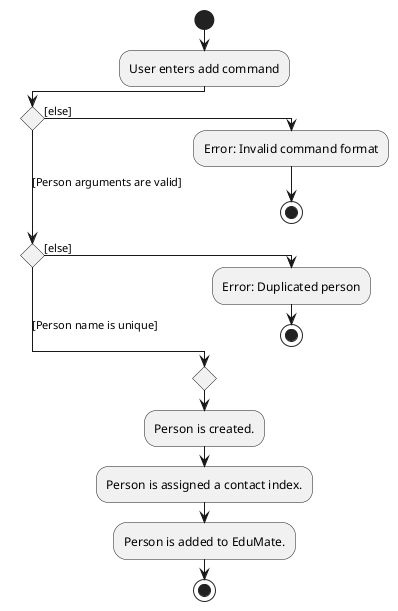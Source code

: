 @startuml
!pragma useVerticalIf on
start
:User enters add command;
if () then ([else])
  :Error: Invalid command format;
  stop
([Person arguments are valid]) elseif () then ([else])
  :Error: Duplicated person;
  stop
else ([Person name is unique])
endif
  :Person is created.;
  :Person is assigned a contact index.;
  :Person is added to EduMate.;
stop

@enduml
